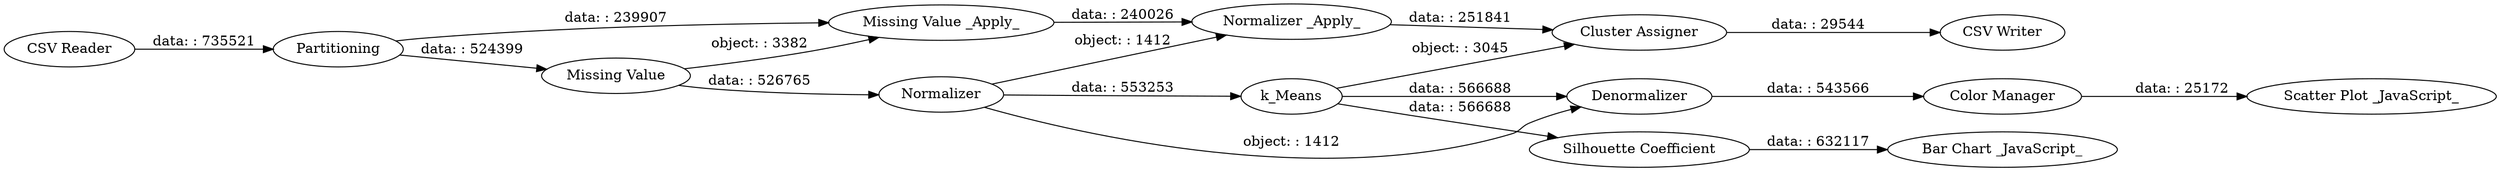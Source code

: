 digraph {
	"-3645383547530520890_35" [label=Partitioning]
	"-3645383547530520890_29" [label="CSV Writer"]
	"-3645383547530520890_11" [label="Color Manager"]
	"-3645383547530520890_3" [label=k_Means]
	"-3645383547530520890_32" [label="Missing Value"]
	"-3645383547530520890_40" [label="Scatter Plot _JavaScript_"]
	"-3645383547530520890_4" [label="Cluster Assigner"]
	"-3645383547530520890_39" [label=Denormalizer]
	"-3645383547530520890_36" [label="Bar Chart _JavaScript_"]
	"-3645383547530520890_33" [label="Missing Value _Apply_"]
	"-3645383547530520890_2" [label=Normalizer]
	"-3645383547530520890_30" [label="Normalizer _Apply_"]
	"-3645383547530520890_34" [label="CSV Reader"]
	"-3645383547530520890_37" [label="Silhouette Coefficient"]
	"-3645383547530520890_2" -> "-3645383547530520890_39" [label="object: : 1412"]
	"-3645383547530520890_35" -> "-3645383547530520890_33" [label="data: : 239907"]
	"-3645383547530520890_32" -> "-3645383547530520890_33" [label="object: : 3382"]
	"-3645383547530520890_3" -> "-3645383547530520890_39" [label="data: : 566688"]
	"-3645383547530520890_2" -> "-3645383547530520890_3" [label="data: : 553253"]
	"-3645383547530520890_11" -> "-3645383547530520890_40" [label="data: : 25172"]
	"-3645383547530520890_2" -> "-3645383547530520890_30" [label="object: : 1412"]
	"-3645383547530520890_33" -> "-3645383547530520890_30" [label="data: : 240026"]
	"-3645383547530520890_35" -> "-3645383547530520890_32" [label="data: : 524399"]
	"-3645383547530520890_3" -> "-3645383547530520890_4" [label="object: : 3045"]
	"-3645383547530520890_30" -> "-3645383547530520890_4" [label="data: : 251841"]
	"-3645383547530520890_34" -> "-3645383547530520890_35" [label="data: : 735521"]
	"-3645383547530520890_3" -> "-3645383547530520890_37" [label="data: : 566688"]
	"-3645383547530520890_4" -> "-3645383547530520890_29" [label="data: : 29544"]
	"-3645383547530520890_37" -> "-3645383547530520890_36" [label="data: : 632117"]
	"-3645383547530520890_39" -> "-3645383547530520890_11" [label="data: : 543566"]
	"-3645383547530520890_32" -> "-3645383547530520890_2" [label="data: : 526765"]
	rankdir=LR
}
